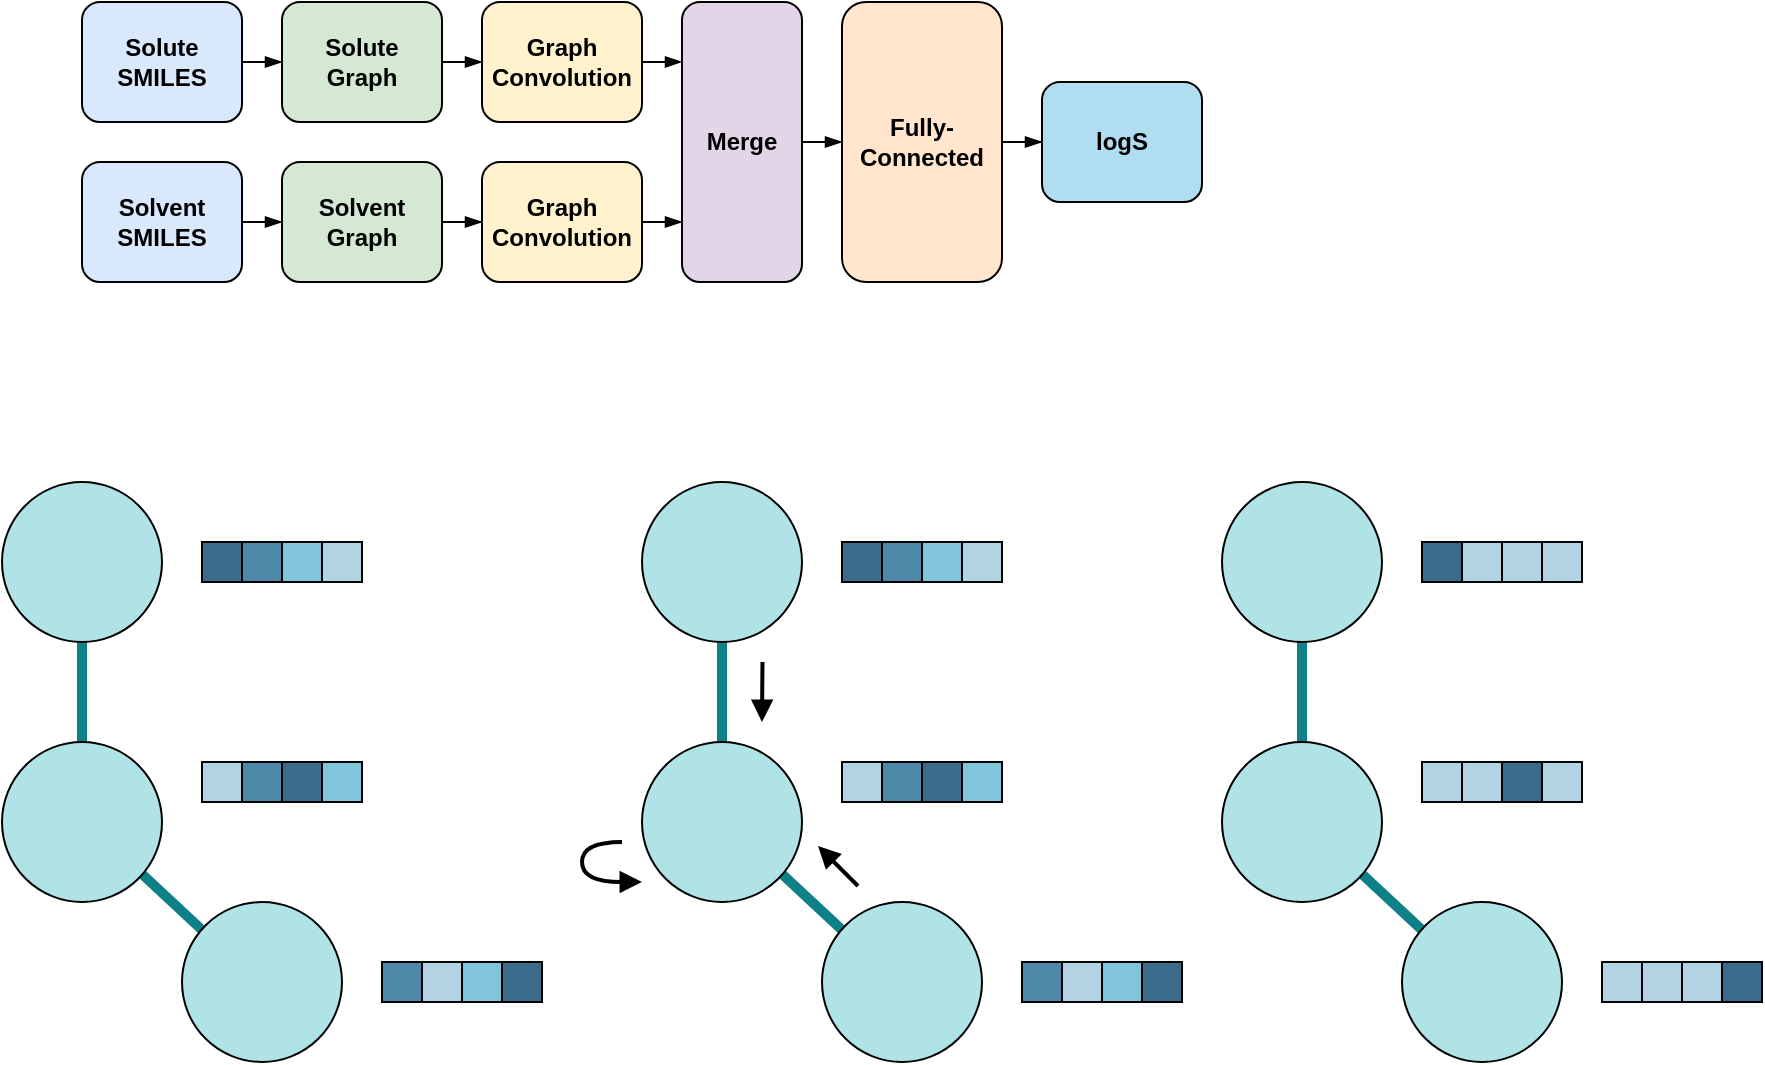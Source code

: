 <mxfile version="14.4.4" type="github">
  <diagram id="C5RBs43oDa-KdzZeNtuy" name="Page-1">
    <mxGraphModel dx="1038" dy="620" grid="1" gridSize="10" guides="1" tooltips="1" connect="1" arrows="1" fold="1" page="1" pageScale="1" pageWidth="827" pageHeight="1169" math="0" shadow="0">
      <root>
        <mxCell id="WIyWlLk6GJQsqaUBKTNV-0" />
        <mxCell id="WIyWlLk6GJQsqaUBKTNV-1" parent="WIyWlLk6GJQsqaUBKTNV-0" />
        <mxCell id="qyxr5L-9Lcjn7ODCekHI-40" style="edgeStyle=orthogonalEdgeStyle;rounded=0;orthogonalLoop=1;jettySize=auto;html=1;exitX=1;exitY=0.5;exitDx=0;exitDy=0;entryX=0;entryY=0.5;entryDx=0;entryDy=0;fontStyle=1;endArrow=blockThin;endFill=1;" edge="1" parent="WIyWlLk6GJQsqaUBKTNV-1" source="qyxr5L-9Lcjn7ODCekHI-23" target="qyxr5L-9Lcjn7ODCekHI-29">
          <mxGeometry relative="1" as="geometry" />
        </mxCell>
        <mxCell id="qyxr5L-9Lcjn7ODCekHI-23" value="Solute&lt;br&gt;SMILES" style="rounded=1;whiteSpace=wrap;html=1;fontSize=12;glass=0;strokeWidth=1;shadow=0;fillColor=#dae8fc;fontStyle=1" vertex="1" parent="WIyWlLk6GJQsqaUBKTNV-1">
          <mxGeometry x="160" y="80" width="80" height="60" as="geometry" />
        </mxCell>
        <mxCell id="qyxr5L-9Lcjn7ODCekHI-43" style="edgeStyle=orthogonalEdgeStyle;rounded=0;orthogonalLoop=1;jettySize=auto;html=1;exitX=1;exitY=0.5;exitDx=0;exitDy=0;fontStyle=1;endArrow=blockThin;endFill=1;" edge="1" parent="WIyWlLk6GJQsqaUBKTNV-1" source="qyxr5L-9Lcjn7ODCekHI-25" target="qyxr5L-9Lcjn7ODCekHI-33">
          <mxGeometry relative="1" as="geometry" />
        </mxCell>
        <mxCell id="qyxr5L-9Lcjn7ODCekHI-25" value="Solvent&lt;br&gt;Graph" style="rounded=1;whiteSpace=wrap;html=1;fontSize=12;glass=0;strokeWidth=1;shadow=0;fillColor=#d5e8d4;fontStyle=1" vertex="1" parent="WIyWlLk6GJQsqaUBKTNV-1">
          <mxGeometry x="260" y="160" width="80" height="60" as="geometry" />
        </mxCell>
        <mxCell id="qyxr5L-9Lcjn7ODCekHI-41" style="edgeStyle=orthogonalEdgeStyle;rounded=0;orthogonalLoop=1;jettySize=auto;html=1;exitX=1;exitY=0.5;exitDx=0;exitDy=0;entryX=0;entryY=0.5;entryDx=0;entryDy=0;fontStyle=1;endArrow=blockThin;endFill=1;" edge="1" parent="WIyWlLk6GJQsqaUBKTNV-1" source="qyxr5L-9Lcjn7ODCekHI-27" target="qyxr5L-9Lcjn7ODCekHI-25">
          <mxGeometry relative="1" as="geometry" />
        </mxCell>
        <mxCell id="qyxr5L-9Lcjn7ODCekHI-27" value="Solvent&lt;br&gt;SMILES" style="rounded=1;whiteSpace=wrap;html=1;fontSize=12;glass=0;strokeWidth=1;shadow=0;fillColor=#dae8fc;fontStyle=1" vertex="1" parent="WIyWlLk6GJQsqaUBKTNV-1">
          <mxGeometry x="160" y="160" width="80" height="60" as="geometry" />
        </mxCell>
        <mxCell id="qyxr5L-9Lcjn7ODCekHI-42" style="edgeStyle=orthogonalEdgeStyle;rounded=0;orthogonalLoop=1;jettySize=auto;html=1;exitX=1;exitY=0.5;exitDx=0;exitDy=0;entryX=0;entryY=0.5;entryDx=0;entryDy=0;fontStyle=1;endArrow=blockThin;endFill=1;" edge="1" parent="WIyWlLk6GJQsqaUBKTNV-1" source="qyxr5L-9Lcjn7ODCekHI-29" target="qyxr5L-9Lcjn7ODCekHI-31">
          <mxGeometry relative="1" as="geometry" />
        </mxCell>
        <mxCell id="qyxr5L-9Lcjn7ODCekHI-29" value="Solute&lt;br&gt;Graph" style="rounded=1;whiteSpace=wrap;html=1;fontSize=12;glass=0;strokeWidth=1;shadow=0;fillColor=#d5e8d4;fontStyle=1" vertex="1" parent="WIyWlLk6GJQsqaUBKTNV-1">
          <mxGeometry x="260" y="80" width="80" height="60" as="geometry" />
        </mxCell>
        <mxCell id="qyxr5L-9Lcjn7ODCekHI-44" style="edgeStyle=orthogonalEdgeStyle;rounded=0;orthogonalLoop=1;jettySize=auto;html=1;exitX=1;exitY=0.5;exitDx=0;exitDy=0;entryX=0;entryY=0.214;entryDx=0;entryDy=0;entryPerimeter=0;fontStyle=1;endArrow=blockThin;endFill=1;" edge="1" parent="WIyWlLk6GJQsqaUBKTNV-1" source="qyxr5L-9Lcjn7ODCekHI-31" target="qyxr5L-9Lcjn7ODCekHI-35">
          <mxGeometry relative="1" as="geometry" />
        </mxCell>
        <mxCell id="qyxr5L-9Lcjn7ODCekHI-31" value="Graph&lt;br&gt;Convolution" style="rounded=1;whiteSpace=wrap;html=1;fontSize=12;glass=0;strokeWidth=1;shadow=0;fillColor=#fff2cc;fontStyle=1" vertex="1" parent="WIyWlLk6GJQsqaUBKTNV-1">
          <mxGeometry x="360" y="80" width="80" height="60" as="geometry" />
        </mxCell>
        <mxCell id="qyxr5L-9Lcjn7ODCekHI-45" style="edgeStyle=orthogonalEdgeStyle;rounded=0;orthogonalLoop=1;jettySize=auto;html=1;exitX=1;exitY=0.5;exitDx=0;exitDy=0;entryX=0;entryY=0.786;entryDx=0;entryDy=0;entryPerimeter=0;fontStyle=1;endArrow=blockThin;endFill=1;" edge="1" parent="WIyWlLk6GJQsqaUBKTNV-1" source="qyxr5L-9Lcjn7ODCekHI-33" target="qyxr5L-9Lcjn7ODCekHI-35">
          <mxGeometry relative="1" as="geometry" />
        </mxCell>
        <mxCell id="qyxr5L-9Lcjn7ODCekHI-33" value="&lt;span&gt;Graph&lt;br&gt;&lt;/span&gt;&lt;span&gt;Convolution&lt;/span&gt;" style="rounded=1;whiteSpace=wrap;html=1;fontSize=12;glass=0;strokeWidth=1;shadow=0;fillColor=#fff2cc;fontStyle=1" vertex="1" parent="WIyWlLk6GJQsqaUBKTNV-1">
          <mxGeometry x="360" y="160" width="80" height="60" as="geometry" />
        </mxCell>
        <mxCell id="qyxr5L-9Lcjn7ODCekHI-46" style="edgeStyle=orthogonalEdgeStyle;rounded=0;orthogonalLoop=1;jettySize=auto;html=1;exitX=1;exitY=0.5;exitDx=0;exitDy=0;entryX=0;entryY=0.5;entryDx=0;entryDy=0;fontStyle=1;endArrow=blockThin;endFill=1;" edge="1" parent="WIyWlLk6GJQsqaUBKTNV-1" source="qyxr5L-9Lcjn7ODCekHI-35" target="qyxr5L-9Lcjn7ODCekHI-37">
          <mxGeometry relative="1" as="geometry" />
        </mxCell>
        <mxCell id="qyxr5L-9Lcjn7ODCekHI-35" value="Merge" style="rounded=1;whiteSpace=wrap;html=1;fontSize=12;glass=0;strokeWidth=1;shadow=0;fillColor=#e1d5e7;fontStyle=1" vertex="1" parent="WIyWlLk6GJQsqaUBKTNV-1">
          <mxGeometry x="460" y="80" width="60" height="140" as="geometry" />
        </mxCell>
        <mxCell id="qyxr5L-9Lcjn7ODCekHI-49" style="edgeStyle=orthogonalEdgeStyle;rounded=0;orthogonalLoop=1;jettySize=auto;html=1;entryX=0;entryY=0.5;entryDx=0;entryDy=0;fontStyle=1;endArrow=blockThin;endFill=1;" edge="1" parent="WIyWlLk6GJQsqaUBKTNV-1" source="qyxr5L-9Lcjn7ODCekHI-37" target="qyxr5L-9Lcjn7ODCekHI-48">
          <mxGeometry relative="1" as="geometry" />
        </mxCell>
        <mxCell id="qyxr5L-9Lcjn7ODCekHI-37" value="Fully-Connected" style="rounded=1;whiteSpace=wrap;html=1;fontSize=12;glass=0;strokeWidth=1;shadow=0;fillColor=#ffe6cc;fontStyle=1" vertex="1" parent="WIyWlLk6GJQsqaUBKTNV-1">
          <mxGeometry x="540" y="80" width="80" height="140" as="geometry" />
        </mxCell>
        <mxCell id="qyxr5L-9Lcjn7ODCekHI-48" value="logS" style="rounded=1;whiteSpace=wrap;html=1;fontSize=12;glass=0;strokeWidth=1;shadow=0;fillColor=#b1ddf0;fontStyle=1" vertex="1" parent="WIyWlLk6GJQsqaUBKTNV-1">
          <mxGeometry x="640" y="120" width="80" height="60" as="geometry" />
        </mxCell>
        <mxCell id="qyxr5L-9Lcjn7ODCekHI-85" value="" style="endArrow=none;html=1;entryX=0;entryY=0;entryDx=0;entryDy=0;exitX=1;exitY=1;exitDx=0;exitDy=0;strokeWidth=5;fillColor=#b0e3e6;strokeColor=#0e8088;" edge="1" parent="WIyWlLk6GJQsqaUBKTNV-1" source="qyxr5L-9Lcjn7ODCekHI-86" target="qyxr5L-9Lcjn7ODCekHI-91">
          <mxGeometry width="50" height="50" relative="1" as="geometry">
            <mxPoint x="490" y="460" as="sourcePoint" />
            <mxPoint x="490" y="420" as="targetPoint" />
          </mxGeometry>
        </mxCell>
        <mxCell id="qyxr5L-9Lcjn7ODCekHI-86" value="" style="ellipse;whiteSpace=wrap;html=1;aspect=fixed;fillColor=#b0e3e6;" vertex="1" parent="WIyWlLk6GJQsqaUBKTNV-1">
          <mxGeometry x="530" y="530" width="80" height="80" as="geometry" />
        </mxCell>
        <mxCell id="qyxr5L-9Lcjn7ODCekHI-89" value="" style="endArrow=none;html=1;entryX=0.5;entryY=1;entryDx=0;entryDy=0;exitX=0.5;exitY=0;exitDx=0;exitDy=0;strokeWidth=5;fillColor=#b0e3e6;strokeColor=#0e8088;" edge="1" parent="WIyWlLk6GJQsqaUBKTNV-1" source="qyxr5L-9Lcjn7ODCekHI-90" target="qyxr5L-9Lcjn7ODCekHI-91">
          <mxGeometry width="50" height="50" relative="1" as="geometry">
            <mxPoint x="560" y="350" as="sourcePoint" />
            <mxPoint x="461.716" y="471.716" as="targetPoint" />
          </mxGeometry>
        </mxCell>
        <mxCell id="qyxr5L-9Lcjn7ODCekHI-90" value="" style="ellipse;whiteSpace=wrap;html=1;aspect=fixed;fillColor=#b0e3e6;" vertex="1" parent="WIyWlLk6GJQsqaUBKTNV-1">
          <mxGeometry x="440" y="320" width="80" height="80" as="geometry" />
        </mxCell>
        <mxCell id="qyxr5L-9Lcjn7ODCekHI-91" value="" style="ellipse;whiteSpace=wrap;html=1;aspect=fixed;fillColor=#b0e3e6;" vertex="1" parent="WIyWlLk6GJQsqaUBKTNV-1">
          <mxGeometry x="440" y="450" width="80" height="80" as="geometry" />
        </mxCell>
        <mxCell id="qyxr5L-9Lcjn7ODCekHI-97" value="" style="rounded=0;whiteSpace=wrap;html=1;strokeColor=#000000;gradientColor=none;fillColor=#3b6c8c;" vertex="1" parent="WIyWlLk6GJQsqaUBKTNV-1">
          <mxGeometry x="540" y="350" width="20" height="20" as="geometry" />
        </mxCell>
        <mxCell id="qyxr5L-9Lcjn7ODCekHI-98" value="" style="rounded=0;whiteSpace=wrap;html=1;strokeColor=#000000;gradientColor=none;fillColor=#4e89a9;" vertex="1" parent="WIyWlLk6GJQsqaUBKTNV-1">
          <mxGeometry x="560" y="350" width="20" height="20" as="geometry" />
        </mxCell>
        <mxCell id="qyxr5L-9Lcjn7ODCekHI-99" value="" style="rounded=0;whiteSpace=wrap;html=1;strokeColor=#000000;gradientColor=none;fillColor=#81c5da;" vertex="1" parent="WIyWlLk6GJQsqaUBKTNV-1">
          <mxGeometry x="580" y="350" width="20" height="20" as="geometry" />
        </mxCell>
        <mxCell id="qyxr5L-9Lcjn7ODCekHI-100" value="" style="rounded=0;whiteSpace=wrap;html=1;strokeColor=#000000;gradientColor=none;fillColor=#b2d3e2;" vertex="1" parent="WIyWlLk6GJQsqaUBKTNV-1">
          <mxGeometry x="600" y="350" width="20" height="20" as="geometry" />
        </mxCell>
        <mxCell id="qyxr5L-9Lcjn7ODCekHI-122" value="" style="curved=1;endArrow=block;html=1;strokeColor=#000000;strokeWidth=2;fillColor=#000000;endFill=1;" edge="1" parent="WIyWlLk6GJQsqaUBKTNV-1">
          <mxGeometry width="50" height="50" relative="1" as="geometry">
            <mxPoint x="430" y="500" as="sourcePoint" />
            <mxPoint x="440" y="520" as="targetPoint" />
            <Array as="points">
              <mxPoint x="410" y="500" />
              <mxPoint x="410" y="520" />
            </Array>
          </mxGeometry>
        </mxCell>
        <mxCell id="qyxr5L-9Lcjn7ODCekHI-144" value="" style="endArrow=block;html=1;strokeColor=#000000;strokeWidth=2;fillColor=#000000;endFill=1;" edge="1" parent="WIyWlLk6GJQsqaUBKTNV-1">
          <mxGeometry width="50" height="50" relative="1" as="geometry">
            <mxPoint x="500.24" y="410" as="sourcePoint" />
            <mxPoint x="500" y="440" as="targetPoint" />
          </mxGeometry>
        </mxCell>
        <mxCell id="qyxr5L-9Lcjn7ODCekHI-145" value="" style="endArrow=block;html=1;strokeColor=#000000;strokeWidth=2;fillColor=#000000;endFill=1;" edge="1" parent="WIyWlLk6GJQsqaUBKTNV-1">
          <mxGeometry width="50" height="50" relative="1" as="geometry">
            <mxPoint x="548" y="522" as="sourcePoint" />
            <mxPoint x="528" y="502" as="targetPoint" />
          </mxGeometry>
        </mxCell>
        <mxCell id="qyxr5L-9Lcjn7ODCekHI-146" value="" style="rounded=0;whiteSpace=wrap;html=1;strokeColor=#000000;gradientColor=none;fillColor=#3b6c8c;" vertex="1" parent="WIyWlLk6GJQsqaUBKTNV-1">
          <mxGeometry x="580" y="460" width="20" height="20" as="geometry" />
        </mxCell>
        <mxCell id="qyxr5L-9Lcjn7ODCekHI-147" value="" style="rounded=0;whiteSpace=wrap;html=1;strokeColor=#000000;gradientColor=none;fillColor=#4e89a9;" vertex="1" parent="WIyWlLk6GJQsqaUBKTNV-1">
          <mxGeometry x="560" y="460" width="20" height="20" as="geometry" />
        </mxCell>
        <mxCell id="qyxr5L-9Lcjn7ODCekHI-148" value="" style="rounded=0;whiteSpace=wrap;html=1;strokeColor=#000000;gradientColor=none;fillColor=#81c5da;" vertex="1" parent="WIyWlLk6GJQsqaUBKTNV-1">
          <mxGeometry x="600" y="460" width="20" height="20" as="geometry" />
        </mxCell>
        <mxCell id="qyxr5L-9Lcjn7ODCekHI-149" value="" style="rounded=0;whiteSpace=wrap;html=1;strokeColor=#000000;gradientColor=none;fillColor=#b2d3e2;" vertex="1" parent="WIyWlLk6GJQsqaUBKTNV-1">
          <mxGeometry x="540" y="460" width="20" height="20" as="geometry" />
        </mxCell>
        <mxCell id="qyxr5L-9Lcjn7ODCekHI-154" value="" style="rounded=0;whiteSpace=wrap;html=1;strokeColor=#000000;gradientColor=none;fillColor=#3b6c8c;" vertex="1" parent="WIyWlLk6GJQsqaUBKTNV-1">
          <mxGeometry x="690" y="560" width="20" height="20" as="geometry" />
        </mxCell>
        <mxCell id="qyxr5L-9Lcjn7ODCekHI-155" value="" style="rounded=0;whiteSpace=wrap;html=1;strokeColor=#000000;gradientColor=none;fillColor=#4e89a9;" vertex="1" parent="WIyWlLk6GJQsqaUBKTNV-1">
          <mxGeometry x="630" y="560" width="20" height="20" as="geometry" />
        </mxCell>
        <mxCell id="qyxr5L-9Lcjn7ODCekHI-156" value="" style="rounded=0;whiteSpace=wrap;html=1;strokeColor=#000000;gradientColor=none;fillColor=#81c5da;" vertex="1" parent="WIyWlLk6GJQsqaUBKTNV-1">
          <mxGeometry x="670" y="560" width="20" height="20" as="geometry" />
        </mxCell>
        <mxCell id="qyxr5L-9Lcjn7ODCekHI-157" value="" style="rounded=0;whiteSpace=wrap;html=1;strokeColor=#000000;gradientColor=none;fillColor=#b2d3e2;" vertex="1" parent="WIyWlLk6GJQsqaUBKTNV-1">
          <mxGeometry x="650" y="560" width="20" height="20" as="geometry" />
        </mxCell>
        <mxCell id="qyxr5L-9Lcjn7ODCekHI-162" value="" style="endArrow=none;html=1;entryX=0;entryY=0;entryDx=0;entryDy=0;exitX=1;exitY=1;exitDx=0;exitDy=0;strokeWidth=5;fillColor=#b0e3e6;strokeColor=#0e8088;" edge="1" parent="WIyWlLk6GJQsqaUBKTNV-1" source="qyxr5L-9Lcjn7ODCekHI-163" target="qyxr5L-9Lcjn7ODCekHI-166">
          <mxGeometry width="50" height="50" relative="1" as="geometry">
            <mxPoint x="780" y="460" as="sourcePoint" />
            <mxPoint x="780" y="420" as="targetPoint" />
          </mxGeometry>
        </mxCell>
        <mxCell id="qyxr5L-9Lcjn7ODCekHI-163" value="" style="ellipse;whiteSpace=wrap;html=1;aspect=fixed;fillColor=#b0e3e6;" vertex="1" parent="WIyWlLk6GJQsqaUBKTNV-1">
          <mxGeometry x="820" y="530" width="80" height="80" as="geometry" />
        </mxCell>
        <mxCell id="qyxr5L-9Lcjn7ODCekHI-164" value="" style="endArrow=none;html=1;entryX=0.5;entryY=1;entryDx=0;entryDy=0;exitX=0.5;exitY=0;exitDx=0;exitDy=0;strokeWidth=5;fillColor=#b0e3e6;strokeColor=#0e8088;" edge="1" parent="WIyWlLk6GJQsqaUBKTNV-1" source="qyxr5L-9Lcjn7ODCekHI-165" target="qyxr5L-9Lcjn7ODCekHI-166">
          <mxGeometry width="50" height="50" relative="1" as="geometry">
            <mxPoint x="850" y="350" as="sourcePoint" />
            <mxPoint x="751.716" y="471.716" as="targetPoint" />
          </mxGeometry>
        </mxCell>
        <mxCell id="qyxr5L-9Lcjn7ODCekHI-165" value="" style="ellipse;whiteSpace=wrap;html=1;aspect=fixed;fillColor=#b0e3e6;" vertex="1" parent="WIyWlLk6GJQsqaUBKTNV-1">
          <mxGeometry x="730" y="320" width="80" height="80" as="geometry" />
        </mxCell>
        <mxCell id="qyxr5L-9Lcjn7ODCekHI-166" value="" style="ellipse;whiteSpace=wrap;html=1;aspect=fixed;fillColor=#b0e3e6;" vertex="1" parent="WIyWlLk6GJQsqaUBKTNV-1">
          <mxGeometry x="730" y="450" width="80" height="80" as="geometry" />
        </mxCell>
        <mxCell id="qyxr5L-9Lcjn7ODCekHI-167" value="" style="rounded=0;whiteSpace=wrap;html=1;strokeColor=#000000;gradientColor=none;fillColor=#3b6c8c;" vertex="1" parent="WIyWlLk6GJQsqaUBKTNV-1">
          <mxGeometry x="830" y="350" width="20" height="20" as="geometry" />
        </mxCell>
        <mxCell id="qyxr5L-9Lcjn7ODCekHI-170" value="" style="rounded=0;whiteSpace=wrap;html=1;strokeColor=#000000;gradientColor=none;fillColor=#b2d3e2;" vertex="1" parent="WIyWlLk6GJQsqaUBKTNV-1">
          <mxGeometry x="890" y="350" width="20" height="20" as="geometry" />
        </mxCell>
        <mxCell id="qyxr5L-9Lcjn7ODCekHI-174" value="" style="rounded=0;whiteSpace=wrap;html=1;strokeColor=#000000;gradientColor=none;fillColor=#3b6c8c;" vertex="1" parent="WIyWlLk6GJQsqaUBKTNV-1">
          <mxGeometry x="870" y="460" width="20" height="20" as="geometry" />
        </mxCell>
        <mxCell id="qyxr5L-9Lcjn7ODCekHI-177" value="" style="rounded=0;whiteSpace=wrap;html=1;strokeColor=#000000;gradientColor=none;fillColor=#b2d3e2;" vertex="1" parent="WIyWlLk6GJQsqaUBKTNV-1">
          <mxGeometry x="830" y="460" width="20" height="20" as="geometry" />
        </mxCell>
        <mxCell id="qyxr5L-9Lcjn7ODCekHI-178" value="" style="rounded=0;whiteSpace=wrap;html=1;strokeColor=#000000;gradientColor=none;fillColor=#3b6c8c;" vertex="1" parent="WIyWlLk6GJQsqaUBKTNV-1">
          <mxGeometry x="980" y="560" width="20" height="20" as="geometry" />
        </mxCell>
        <mxCell id="qyxr5L-9Lcjn7ODCekHI-181" value="" style="rounded=0;whiteSpace=wrap;html=1;strokeColor=#000000;gradientColor=none;fillColor=#b2d3e2;" vertex="1" parent="WIyWlLk6GJQsqaUBKTNV-1">
          <mxGeometry x="940" y="560" width="20" height="20" as="geometry" />
        </mxCell>
        <mxCell id="qyxr5L-9Lcjn7ODCekHI-182" value="" style="rounded=0;whiteSpace=wrap;html=1;strokeColor=#000000;gradientColor=none;fillColor=#b2d3e2;" vertex="1" parent="WIyWlLk6GJQsqaUBKTNV-1">
          <mxGeometry x="850" y="460" width="20" height="20" as="geometry" />
        </mxCell>
        <mxCell id="qyxr5L-9Lcjn7ODCekHI-183" value="" style="rounded=0;whiteSpace=wrap;html=1;strokeColor=#000000;gradientColor=none;fillColor=#b2d3e2;" vertex="1" parent="WIyWlLk6GJQsqaUBKTNV-1">
          <mxGeometry x="890" y="460" width="20" height="20" as="geometry" />
        </mxCell>
        <mxCell id="qyxr5L-9Lcjn7ODCekHI-184" value="" style="rounded=0;whiteSpace=wrap;html=1;strokeColor=#000000;gradientColor=none;fillColor=#b2d3e2;" vertex="1" parent="WIyWlLk6GJQsqaUBKTNV-1">
          <mxGeometry x="870" y="350" width="20" height="20" as="geometry" />
        </mxCell>
        <mxCell id="qyxr5L-9Lcjn7ODCekHI-185" value="" style="rounded=0;whiteSpace=wrap;html=1;strokeColor=#000000;gradientColor=none;fillColor=#b2d3e2;" vertex="1" parent="WIyWlLk6GJQsqaUBKTNV-1">
          <mxGeometry x="850" y="350" width="20" height="20" as="geometry" />
        </mxCell>
        <mxCell id="qyxr5L-9Lcjn7ODCekHI-186" value="" style="rounded=0;whiteSpace=wrap;html=1;strokeColor=#000000;gradientColor=none;fillColor=#b2d3e2;" vertex="1" parent="WIyWlLk6GJQsqaUBKTNV-1">
          <mxGeometry x="920" y="560" width="20" height="20" as="geometry" />
        </mxCell>
        <mxCell id="qyxr5L-9Lcjn7ODCekHI-187" value="" style="rounded=0;whiteSpace=wrap;html=1;strokeColor=#000000;gradientColor=none;fillColor=#b2d3e2;" vertex="1" parent="WIyWlLk6GJQsqaUBKTNV-1">
          <mxGeometry x="960" y="560" width="20" height="20" as="geometry" />
        </mxCell>
        <mxCell id="qyxr5L-9Lcjn7ODCekHI-225" value="" style="endArrow=none;html=1;entryX=0;entryY=0;entryDx=0;entryDy=0;exitX=1;exitY=1;exitDx=0;exitDy=0;strokeWidth=5;fillColor=#b0e3e6;strokeColor=#0e8088;" edge="1" parent="WIyWlLk6GJQsqaUBKTNV-1" source="qyxr5L-9Lcjn7ODCekHI-226" target="qyxr5L-9Lcjn7ODCekHI-229">
          <mxGeometry width="50" height="50" relative="1" as="geometry">
            <mxPoint x="170" y="460" as="sourcePoint" />
            <mxPoint x="170" y="420" as="targetPoint" />
          </mxGeometry>
        </mxCell>
        <mxCell id="qyxr5L-9Lcjn7ODCekHI-226" value="" style="ellipse;whiteSpace=wrap;html=1;aspect=fixed;fillColor=#b0e3e6;" vertex="1" parent="WIyWlLk6GJQsqaUBKTNV-1">
          <mxGeometry x="210" y="530" width="80" height="80" as="geometry" />
        </mxCell>
        <mxCell id="qyxr5L-9Lcjn7ODCekHI-227" value="" style="endArrow=none;html=1;entryX=0.5;entryY=1;entryDx=0;entryDy=0;exitX=0.5;exitY=0;exitDx=0;exitDy=0;strokeWidth=5;fillColor=#b0e3e6;strokeColor=#0e8088;" edge="1" parent="WIyWlLk6GJQsqaUBKTNV-1" source="qyxr5L-9Lcjn7ODCekHI-228" target="qyxr5L-9Lcjn7ODCekHI-229">
          <mxGeometry width="50" height="50" relative="1" as="geometry">
            <mxPoint x="240" y="350" as="sourcePoint" />
            <mxPoint x="141.716" y="471.716" as="targetPoint" />
          </mxGeometry>
        </mxCell>
        <mxCell id="qyxr5L-9Lcjn7ODCekHI-228" value="" style="ellipse;whiteSpace=wrap;html=1;aspect=fixed;fillColor=#b0e3e6;" vertex="1" parent="WIyWlLk6GJQsqaUBKTNV-1">
          <mxGeometry x="120" y="320" width="80" height="80" as="geometry" />
        </mxCell>
        <mxCell id="qyxr5L-9Lcjn7ODCekHI-229" value="" style="ellipse;whiteSpace=wrap;html=1;aspect=fixed;fillColor=#b0e3e6;" vertex="1" parent="WIyWlLk6GJQsqaUBKTNV-1">
          <mxGeometry x="120" y="450" width="80" height="80" as="geometry" />
        </mxCell>
        <mxCell id="qyxr5L-9Lcjn7ODCekHI-230" value="" style="rounded=0;whiteSpace=wrap;html=1;strokeColor=#000000;gradientColor=none;fillColor=#3b6c8c;" vertex="1" parent="WIyWlLk6GJQsqaUBKTNV-1">
          <mxGeometry x="220" y="350" width="20" height="20" as="geometry" />
        </mxCell>
        <mxCell id="qyxr5L-9Lcjn7ODCekHI-231" value="" style="rounded=0;whiteSpace=wrap;html=1;strokeColor=#000000;gradientColor=none;fillColor=#4e89a9;" vertex="1" parent="WIyWlLk6GJQsqaUBKTNV-1">
          <mxGeometry x="240" y="350" width="20" height="20" as="geometry" />
        </mxCell>
        <mxCell id="qyxr5L-9Lcjn7ODCekHI-232" value="" style="rounded=0;whiteSpace=wrap;html=1;strokeColor=#000000;gradientColor=none;fillColor=#81c5da;" vertex="1" parent="WIyWlLk6GJQsqaUBKTNV-1">
          <mxGeometry x="260" y="350" width="20" height="20" as="geometry" />
        </mxCell>
        <mxCell id="qyxr5L-9Lcjn7ODCekHI-233" value="" style="rounded=0;whiteSpace=wrap;html=1;strokeColor=#000000;gradientColor=none;fillColor=#b2d3e2;" vertex="1" parent="WIyWlLk6GJQsqaUBKTNV-1">
          <mxGeometry x="280" y="350" width="20" height="20" as="geometry" />
        </mxCell>
        <mxCell id="qyxr5L-9Lcjn7ODCekHI-237" value="" style="rounded=0;whiteSpace=wrap;html=1;strokeColor=#000000;gradientColor=none;fillColor=#3b6c8c;" vertex="1" parent="WIyWlLk6GJQsqaUBKTNV-1">
          <mxGeometry x="260" y="460" width="20" height="20" as="geometry" />
        </mxCell>
        <mxCell id="qyxr5L-9Lcjn7ODCekHI-238" value="" style="rounded=0;whiteSpace=wrap;html=1;strokeColor=#000000;gradientColor=none;fillColor=#4e89a9;" vertex="1" parent="WIyWlLk6GJQsqaUBKTNV-1">
          <mxGeometry x="240" y="460" width="20" height="20" as="geometry" />
        </mxCell>
        <mxCell id="qyxr5L-9Lcjn7ODCekHI-239" value="" style="rounded=0;whiteSpace=wrap;html=1;strokeColor=#000000;gradientColor=none;fillColor=#81c5da;" vertex="1" parent="WIyWlLk6GJQsqaUBKTNV-1">
          <mxGeometry x="280" y="460" width="20" height="20" as="geometry" />
        </mxCell>
        <mxCell id="qyxr5L-9Lcjn7ODCekHI-240" value="" style="rounded=0;whiteSpace=wrap;html=1;strokeColor=#000000;gradientColor=none;fillColor=#b2d3e2;" vertex="1" parent="WIyWlLk6GJQsqaUBKTNV-1">
          <mxGeometry x="220" y="460" width="20" height="20" as="geometry" />
        </mxCell>
        <mxCell id="qyxr5L-9Lcjn7ODCekHI-241" value="" style="rounded=0;whiteSpace=wrap;html=1;strokeColor=#000000;gradientColor=none;fillColor=#3b6c8c;" vertex="1" parent="WIyWlLk6GJQsqaUBKTNV-1">
          <mxGeometry x="370" y="560" width="20" height="20" as="geometry" />
        </mxCell>
        <mxCell id="qyxr5L-9Lcjn7ODCekHI-242" value="" style="rounded=0;whiteSpace=wrap;html=1;strokeColor=#000000;gradientColor=none;fillColor=#4e89a9;" vertex="1" parent="WIyWlLk6GJQsqaUBKTNV-1">
          <mxGeometry x="310" y="560" width="20" height="20" as="geometry" />
        </mxCell>
        <mxCell id="qyxr5L-9Lcjn7ODCekHI-243" value="" style="rounded=0;whiteSpace=wrap;html=1;strokeColor=#000000;gradientColor=none;fillColor=#81c5da;" vertex="1" parent="WIyWlLk6GJQsqaUBKTNV-1">
          <mxGeometry x="350" y="560" width="20" height="20" as="geometry" />
        </mxCell>
        <mxCell id="qyxr5L-9Lcjn7ODCekHI-244" value="" style="rounded=0;whiteSpace=wrap;html=1;strokeColor=#000000;gradientColor=none;fillColor=#b2d3e2;" vertex="1" parent="WIyWlLk6GJQsqaUBKTNV-1">
          <mxGeometry x="330" y="560" width="20" height="20" as="geometry" />
        </mxCell>
      </root>
    </mxGraphModel>
  </diagram>
</mxfile>
